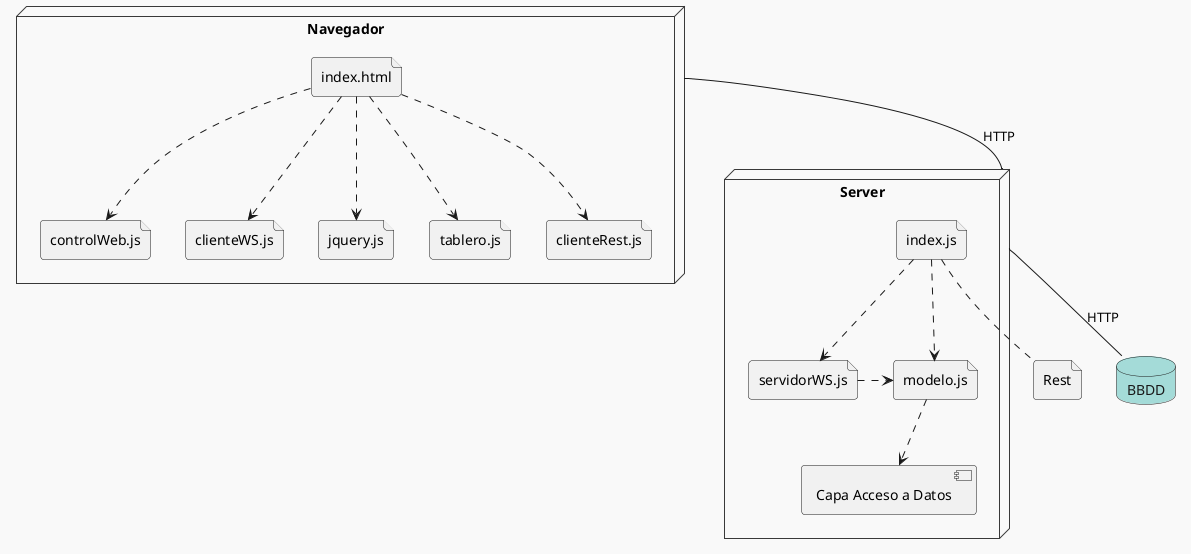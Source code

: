 @startuml Test Diagram
!theme mars
Node Navegador{
    file indexWeb as "index.html"
    file clienteRest as "clienteRest.js"
    file controlWeb as "controlWeb.js"
    file clienteWS as "clienteWS.js"
    file jquery as "jquery.js"
    file tablero as "tablero.js"

    indexWeb ..> jquery
    indexWeb ..> clienteRest
    indexWeb ..> controlWeb
    indexWeb ..> clienteWS
    indexWeb ..> tablero

}
Node Server{
file index as "index.js"
file logica as "modelo.js"
file servidorWS as "servidorWS.js"
component datos as "Capa Acceso a Datos"

index .down.> logica
index ..> servidorWS
servidorWS .> logica
logica .down.> datos
}

file Rest
index .. Rest
database BBDD

Navegador --  Server: "HTTP"
BBDD -up- Server: "HTTP"
